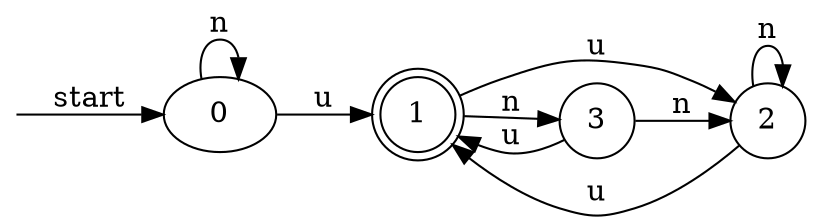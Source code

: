 digraph dfa {
    rankdir = LR;
    __start [style = invis, shape = point];
    __start -> "0" [ label = "start" ];
    node [shape = doublecircle]; "1"
    node [shape = circle];
    "2" -> "2" [ label = "n" ];
    "2" -> "1" [ label = "u" ];
    "3" -> "2" [ label = "n" ];
    "3" -> "1" [ label = "u" ];
    "0" -> "0" [ label = "n" ];
    "0" -> "1" [ label = "u" ];
    "1" -> "3" [ label = "n" ];
    "1" -> "2" [ label = "u" ];
}

